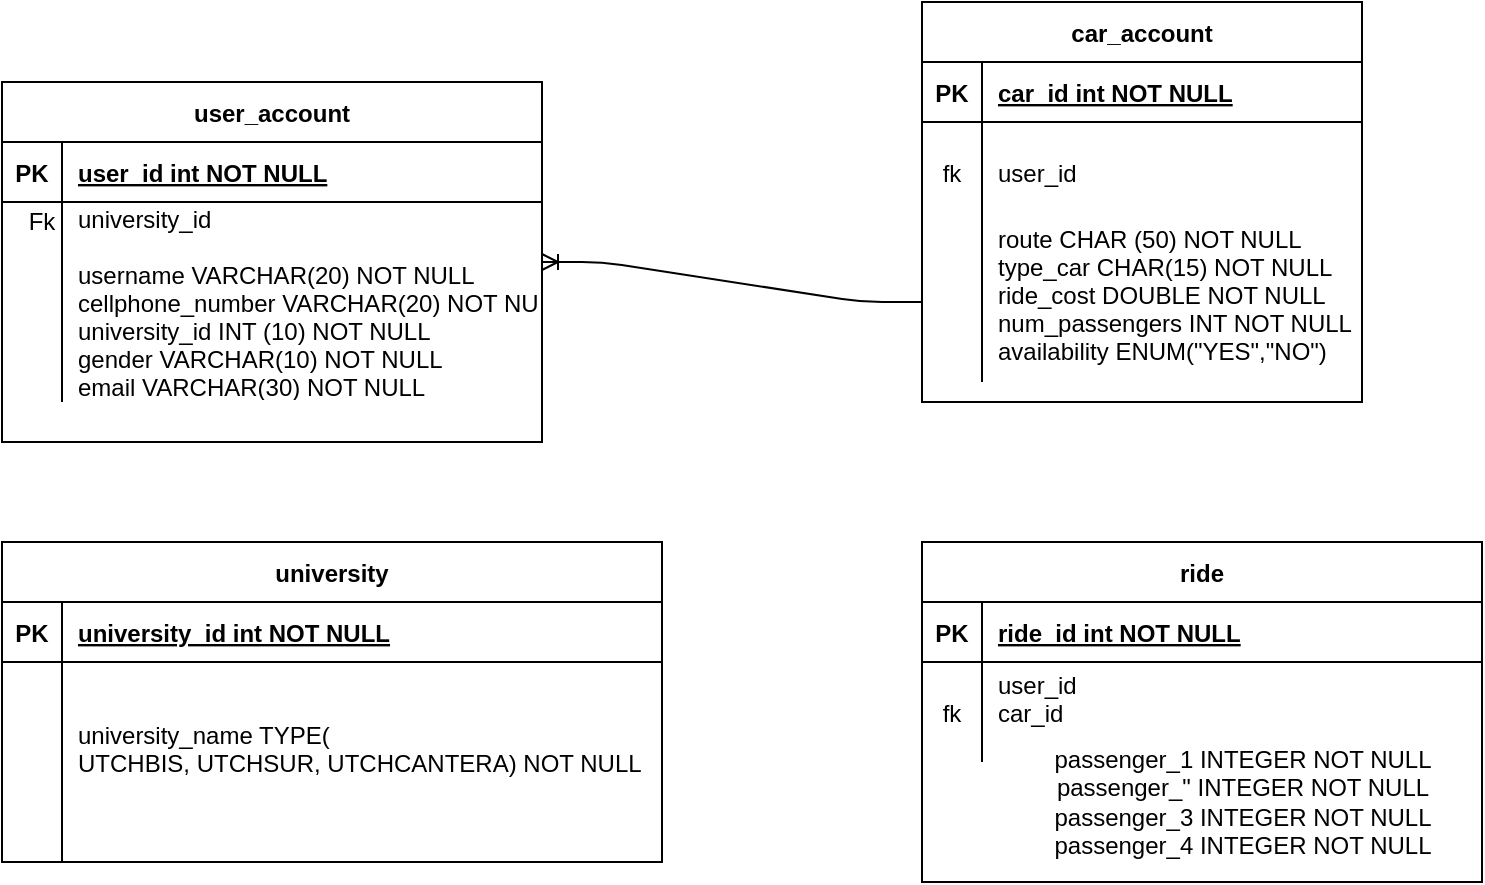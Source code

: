 <mxfile version="13.7.6" type="github">
  <diagram id="R2lEEEUBdFMjLlhIrx00" name="Page-1">
    <mxGraphModel dx="599" dy="277" grid="1" gridSize="10" guides="1" tooltips="1" connect="1" arrows="1" fold="1" page="1" pageScale="1" pageWidth="850" pageHeight="1100" math="0" shadow="0" extFonts="Permanent Marker^https://fonts.googleapis.com/css?family=Permanent+Marker">
      <root>
        <mxCell id="0" />
        <mxCell id="1" parent="0" />
        <mxCell id="EQfEUF1p5F015XXyak6D-23" value="user_account" style="shape=table;startSize=30;container=1;collapsible=1;childLayout=tableLayout;fixedRows=1;rowLines=0;fontStyle=1;align=center;resizeLast=1;" parent="1" vertex="1">
          <mxGeometry x="40" y="190" width="270" height="180" as="geometry" />
        </mxCell>
        <mxCell id="EQfEUF1p5F015XXyak6D-24" value="" style="shape=partialRectangle;collapsible=0;dropTarget=0;pointerEvents=0;fillColor=none;points=[[0,0.5],[1,0.5]];portConstraint=eastwest;top=0;left=0;right=0;bottom=1;" parent="EQfEUF1p5F015XXyak6D-23" vertex="1">
          <mxGeometry y="30" width="270" height="30" as="geometry" />
        </mxCell>
        <mxCell id="EQfEUF1p5F015XXyak6D-25" value="PK" style="shape=partialRectangle;overflow=hidden;connectable=0;fillColor=none;top=0;left=0;bottom=0;right=0;fontStyle=1;" parent="EQfEUF1p5F015XXyak6D-24" vertex="1">
          <mxGeometry width="30" height="30" as="geometry" />
        </mxCell>
        <mxCell id="EQfEUF1p5F015XXyak6D-26" value="user_id int NOT NULL " style="shape=partialRectangle;overflow=hidden;connectable=0;fillColor=none;top=0;left=0;bottom=0;right=0;align=left;spacingLeft=6;fontStyle=5;" parent="EQfEUF1p5F015XXyak6D-24" vertex="1">
          <mxGeometry x="30" width="240" height="30" as="geometry" />
        </mxCell>
        <mxCell id="EQfEUF1p5F015XXyak6D-30" value="" style="shape=partialRectangle;collapsible=0;dropTarget=0;pointerEvents=0;fillColor=none;points=[[0,0.5],[1,0.5]];portConstraint=eastwest;top=0;left=0;right=0;bottom=0;" parent="EQfEUF1p5F015XXyak6D-23" vertex="1">
          <mxGeometry y="60" width="270" height="100" as="geometry" />
        </mxCell>
        <mxCell id="EQfEUF1p5F015XXyak6D-31" value="" style="shape=partialRectangle;overflow=hidden;connectable=0;fillColor=none;top=0;left=0;bottom=0;right=0;" parent="EQfEUF1p5F015XXyak6D-30" vertex="1">
          <mxGeometry width="30" height="100" as="geometry" />
        </mxCell>
        <mxCell id="EQfEUF1p5F015XXyak6D-32" value="university_id&#xa;&#xa;username VARCHAR(20) NOT NULL&#xa;cellphone_number VARCHAR(20) NOT NULL&#xa;university_id INT (10) NOT NULL&#xa;gender VARCHAR(10) NOT NULL&#xa;email VARCHAR(30) NOT NULL&#xa;password VARCHAR (30) NOT NULL&#xa;&#xa;&#xa;&#xa;&#xa;" style="shape=partialRectangle;overflow=hidden;connectable=0;fillColor=none;top=0;left=0;bottom=0;right=0;align=left;spacingLeft=6;" parent="EQfEUF1p5F015XXyak6D-30" vertex="1">
          <mxGeometry x="30" width="240" height="100" as="geometry" />
        </mxCell>
        <mxCell id="EQfEUF1p5F015XXyak6D-54" value="" style="edgeStyle=entityRelationEdgeStyle;fontSize=12;html=1;endArrow=ERoneToMany;" parent="1" source="EQfEUF1p5F015XXyak6D-20" target="EQfEUF1p5F015XXyak6D-23" edge="1">
          <mxGeometry width="100" height="100" relative="1" as="geometry">
            <mxPoint x="360" y="320" as="sourcePoint" />
            <mxPoint x="460" y="220" as="targetPoint" />
          </mxGeometry>
        </mxCell>
        <mxCell id="EQfEUF1p5F015XXyak6D-13" value="car_account" style="shape=table;startSize=30;container=1;collapsible=1;childLayout=tableLayout;fixedRows=1;rowLines=0;fontStyle=1;align=center;resizeLast=1;" parent="1" vertex="1">
          <mxGeometry x="500" y="150" width="220" height="200" as="geometry" />
        </mxCell>
        <mxCell id="EQfEUF1p5F015XXyak6D-14" value="" style="shape=partialRectangle;collapsible=0;dropTarget=0;pointerEvents=0;fillColor=none;points=[[0,0.5],[1,0.5]];portConstraint=eastwest;top=0;left=0;right=0;bottom=1;" parent="EQfEUF1p5F015XXyak6D-13" vertex="1">
          <mxGeometry y="30" width="220" height="30" as="geometry" />
        </mxCell>
        <mxCell id="EQfEUF1p5F015XXyak6D-15" value="PK" style="shape=partialRectangle;overflow=hidden;connectable=0;fillColor=none;top=0;left=0;bottom=0;right=0;fontStyle=1;" parent="EQfEUF1p5F015XXyak6D-14" vertex="1">
          <mxGeometry width="30" height="30" as="geometry" />
        </mxCell>
        <mxCell id="EQfEUF1p5F015XXyak6D-16" value="car_id int NOT NULL " style="shape=partialRectangle;overflow=hidden;connectable=0;fillColor=none;top=0;left=0;bottom=0;right=0;align=left;spacingLeft=6;fontStyle=5;" parent="EQfEUF1p5F015XXyak6D-14" vertex="1">
          <mxGeometry x="30" width="190" height="30" as="geometry" />
        </mxCell>
        <mxCell id="EQfEUF1p5F015XXyak6D-17" value="" style="shape=partialRectangle;collapsible=0;dropTarget=0;pointerEvents=0;fillColor=none;points=[[0,0.5],[1,0.5]];portConstraint=eastwest;top=0;left=0;right=0;bottom=0;" parent="EQfEUF1p5F015XXyak6D-13" vertex="1">
          <mxGeometry y="60" width="220" height="50" as="geometry" />
        </mxCell>
        <mxCell id="EQfEUF1p5F015XXyak6D-18" value="fk" style="shape=partialRectangle;overflow=hidden;connectable=0;fillColor=none;top=0;left=0;bottom=0;right=0;" parent="EQfEUF1p5F015XXyak6D-17" vertex="1">
          <mxGeometry width="30" height="50" as="geometry" />
        </mxCell>
        <mxCell id="EQfEUF1p5F015XXyak6D-19" value="user_id" style="shape=partialRectangle;overflow=hidden;connectable=0;fillColor=none;top=0;left=0;bottom=0;right=0;align=left;spacingLeft=6;" parent="EQfEUF1p5F015XXyak6D-17" vertex="1">
          <mxGeometry x="30" width="190" height="50" as="geometry" />
        </mxCell>
        <mxCell id="EQfEUF1p5F015XXyak6D-20" value="" style="shape=partialRectangle;collapsible=0;dropTarget=0;pointerEvents=0;fillColor=none;points=[[0,0.5],[1,0.5]];portConstraint=eastwest;top=0;left=0;right=0;bottom=0;" parent="EQfEUF1p5F015XXyak6D-13" vertex="1">
          <mxGeometry y="110" width="220" height="80" as="geometry" />
        </mxCell>
        <mxCell id="EQfEUF1p5F015XXyak6D-21" value="" style="shape=partialRectangle;overflow=hidden;connectable=0;fillColor=none;top=0;left=0;bottom=0;right=0;" parent="EQfEUF1p5F015XXyak6D-20" vertex="1">
          <mxGeometry width="30" height="80" as="geometry" />
        </mxCell>
        <mxCell id="EQfEUF1p5F015XXyak6D-22" value="route CHAR (50) NOT NULL&#xa;type_car CHAR(15) NOT NULL&#xa;ride_cost DOUBLE NOT NULL&#xa;num_passengers INT NOT NULL&#xa;availability ENUM(&quot;YES&quot;,&quot;NO&quot;)&#xa;" style="shape=partialRectangle;overflow=hidden;connectable=0;fillColor=none;top=0;left=0;bottom=0;right=0;align=left;spacingLeft=6;" parent="EQfEUF1p5F015XXyak6D-20" vertex="1">
          <mxGeometry x="30" width="190" height="80" as="geometry" />
        </mxCell>
        <mxCell id="tgZCTPRmFZ8tOOvwQOHB-1" value="university" style="shape=table;startSize=30;container=1;collapsible=1;childLayout=tableLayout;fixedRows=1;rowLines=0;fontStyle=1;align=center;resizeLast=1;" parent="1" vertex="1">
          <mxGeometry x="40" y="420" width="330" height="160" as="geometry" />
        </mxCell>
        <mxCell id="tgZCTPRmFZ8tOOvwQOHB-2" value="" style="shape=partialRectangle;collapsible=0;dropTarget=0;pointerEvents=0;fillColor=none;points=[[0,0.5],[1,0.5]];portConstraint=eastwest;top=0;left=0;right=0;bottom=1;" parent="tgZCTPRmFZ8tOOvwQOHB-1" vertex="1">
          <mxGeometry y="30" width="330" height="30" as="geometry" />
        </mxCell>
        <mxCell id="tgZCTPRmFZ8tOOvwQOHB-3" value="PK" style="shape=partialRectangle;overflow=hidden;connectable=0;fillColor=none;top=0;left=0;bottom=0;right=0;fontStyle=1;" parent="tgZCTPRmFZ8tOOvwQOHB-2" vertex="1">
          <mxGeometry width="30" height="30" as="geometry" />
        </mxCell>
        <mxCell id="tgZCTPRmFZ8tOOvwQOHB-4" value="university_id int NOT NULL " style="shape=partialRectangle;overflow=hidden;connectable=0;fillColor=none;top=0;left=0;bottom=0;right=0;align=left;spacingLeft=6;fontStyle=5;" parent="tgZCTPRmFZ8tOOvwQOHB-2" vertex="1">
          <mxGeometry x="30" width="300" height="30" as="geometry" />
        </mxCell>
        <mxCell id="tgZCTPRmFZ8tOOvwQOHB-5" value="" style="shape=partialRectangle;collapsible=0;dropTarget=0;pointerEvents=0;fillColor=none;points=[[0,0.5],[1,0.5]];portConstraint=eastwest;top=0;left=0;right=0;bottom=0;" parent="tgZCTPRmFZ8tOOvwQOHB-1" vertex="1">
          <mxGeometry y="60" width="330" height="100" as="geometry" />
        </mxCell>
        <mxCell id="tgZCTPRmFZ8tOOvwQOHB-6" value="" style="shape=partialRectangle;overflow=hidden;connectable=0;fillColor=none;top=0;left=0;bottom=0;right=0;" parent="tgZCTPRmFZ8tOOvwQOHB-5" vertex="1">
          <mxGeometry width="30" height="100" as="geometry" />
        </mxCell>
        <mxCell id="tgZCTPRmFZ8tOOvwQOHB-7" value="&#xa;&#xa;university_name TYPE(&#xa;UTCHBIS, UTCHSUR, UTCHCANTERA) NOT NULL&#xa;&#xa;&#xa;&#xa;" style="shape=partialRectangle;overflow=hidden;connectable=0;fillColor=none;top=0;left=0;bottom=0;right=0;align=left;spacingLeft=6;" parent="tgZCTPRmFZ8tOOvwQOHB-5" vertex="1">
          <mxGeometry x="30" width="300" height="100" as="geometry" />
        </mxCell>
        <mxCell id="YDE4dZeYNoiA2_BQrQlV-1" value="ride" style="shape=table;startSize=30;container=1;collapsible=1;childLayout=tableLayout;fixedRows=1;rowLines=0;fontStyle=1;align=center;resizeLast=1;" parent="1" vertex="1">
          <mxGeometry x="500" y="420" width="280" height="170" as="geometry" />
        </mxCell>
        <mxCell id="YDE4dZeYNoiA2_BQrQlV-2" value="" style="shape=partialRectangle;collapsible=0;dropTarget=0;pointerEvents=0;fillColor=none;points=[[0,0.5],[1,0.5]];portConstraint=eastwest;top=0;left=0;right=0;bottom=1;" parent="YDE4dZeYNoiA2_BQrQlV-1" vertex="1">
          <mxGeometry y="30" width="280" height="30" as="geometry" />
        </mxCell>
        <mxCell id="YDE4dZeYNoiA2_BQrQlV-3" value="PK" style="shape=partialRectangle;overflow=hidden;connectable=0;fillColor=none;top=0;left=0;bottom=0;right=0;fontStyle=1;" parent="YDE4dZeYNoiA2_BQrQlV-2" vertex="1">
          <mxGeometry width="30" height="30" as="geometry" />
        </mxCell>
        <mxCell id="YDE4dZeYNoiA2_BQrQlV-4" value="ride_id int NOT NULL " style="shape=partialRectangle;overflow=hidden;connectable=0;fillColor=none;top=0;left=0;bottom=0;right=0;align=left;spacingLeft=6;fontStyle=5;" parent="YDE4dZeYNoiA2_BQrQlV-2" vertex="1">
          <mxGeometry x="30" width="250" height="30" as="geometry" />
        </mxCell>
        <mxCell id="YDE4dZeYNoiA2_BQrQlV-5" value="" style="shape=partialRectangle;collapsible=0;dropTarget=0;pointerEvents=0;fillColor=none;points=[[0,0.5],[1,0.5]];portConstraint=eastwest;top=0;left=0;right=0;bottom=0;" parent="YDE4dZeYNoiA2_BQrQlV-1" vertex="1">
          <mxGeometry y="60" width="280" height="50" as="geometry" />
        </mxCell>
        <mxCell id="YDE4dZeYNoiA2_BQrQlV-6" value="fk" style="shape=partialRectangle;overflow=hidden;connectable=0;fillColor=none;top=0;left=0;bottom=0;right=0;" parent="YDE4dZeYNoiA2_BQrQlV-5" vertex="1">
          <mxGeometry width="30" height="50" as="geometry" />
        </mxCell>
        <mxCell id="YDE4dZeYNoiA2_BQrQlV-7" value="user_id&#xa;car_id&#xa;" style="shape=partialRectangle;overflow=hidden;connectable=0;fillColor=none;top=0;left=0;bottom=0;right=0;align=left;spacingLeft=6;" parent="YDE4dZeYNoiA2_BQrQlV-5" vertex="1">
          <mxGeometry x="30" width="250" height="50" as="geometry" />
        </mxCell>
        <mxCell id="0LHgYcajdqst7iCxihsN-1" value="Fk" style="text;html=1;strokeColor=none;fillColor=none;align=center;verticalAlign=middle;whiteSpace=wrap;rounded=0;" parent="1" vertex="1">
          <mxGeometry x="40" y="250" width="40" height="20" as="geometry" />
        </mxCell>
        <mxCell id="LAKaVyZVRx_t9Ywl6Zzv-1" value="&lt;div&gt;passenger_1 INTEGER NOT NULL&lt;/div&gt;&lt;div&gt;passenger_&quot; INTEGER NOT NULL&lt;/div&gt;&lt;div&gt;passenger_3 INTEGER NOT NULL&lt;/div&gt;&lt;div&gt;passenger_4 INTEGER NOT NULL&lt;br&gt;&lt;/div&gt;" style="text;html=1;align=center;verticalAlign=middle;resizable=0;points=[];autosize=1;" vertex="1" parent="1">
          <mxGeometry x="560" y="520" width="200" height="60" as="geometry" />
        </mxCell>
      </root>
    </mxGraphModel>
  </diagram>
</mxfile>
